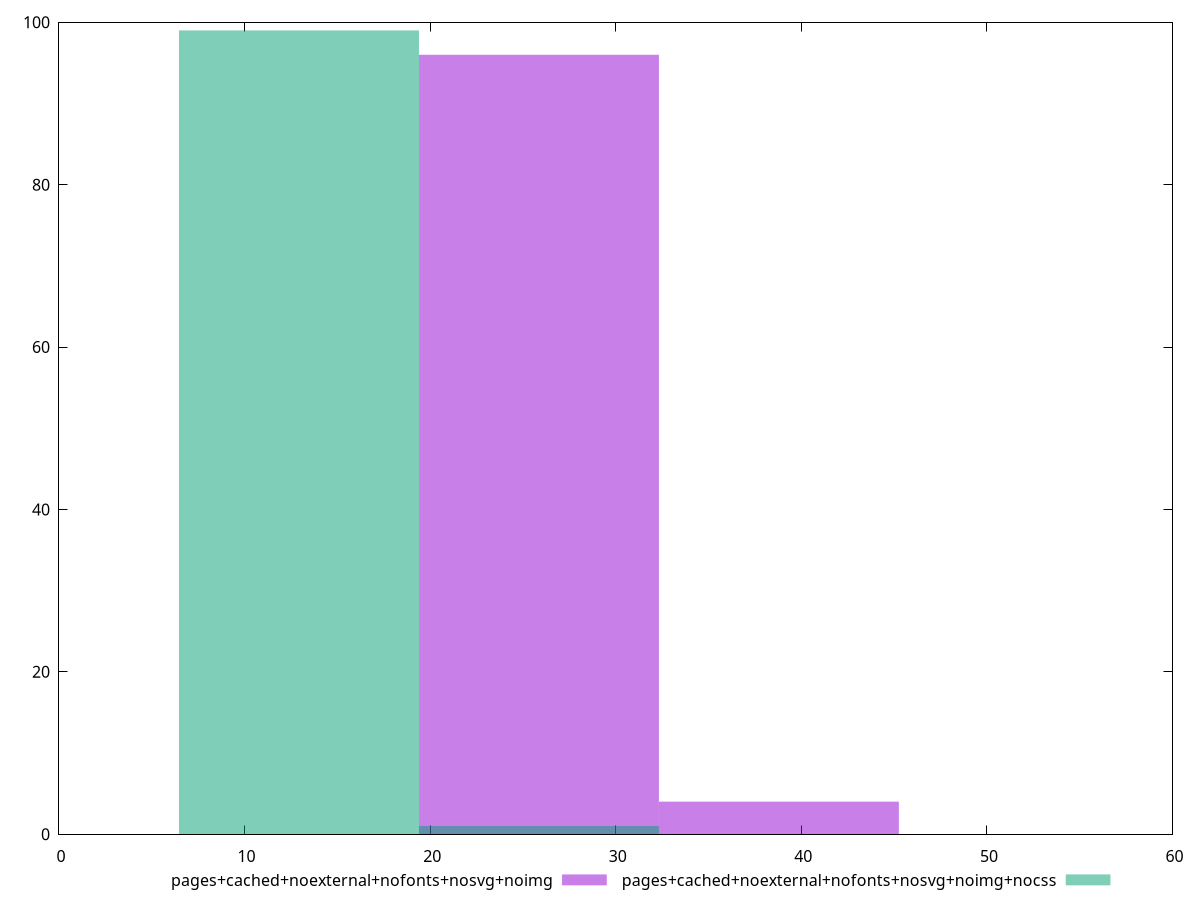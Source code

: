 reset
set terminal svg size 640, 500 enhanced background rgb 'white'
set output "reprap/max-potential-fid/comparison/histogram/11_vs_12.svg"

$pagesCachedNoexternalNofontsNosvgNoimg <<EOF
25.860571601864862 96
38.79085740279729 4
EOF

$pagesCachedNoexternalNofontsNosvgNoimgNocss <<EOF
12.930285800932431 99
25.860571601864862 1
EOF

set key outside below
set boxwidth 12.930285800932431
set yrange [0:100]
set style fill transparent solid 0.5 noborder

plot \
  $pagesCachedNoexternalNofontsNosvgNoimg title "pages+cached+noexternal+nofonts+nosvg+noimg" with boxes, \
  $pagesCachedNoexternalNofontsNosvgNoimgNocss title "pages+cached+noexternal+nofonts+nosvg+noimg+nocss" with boxes, \


reset
